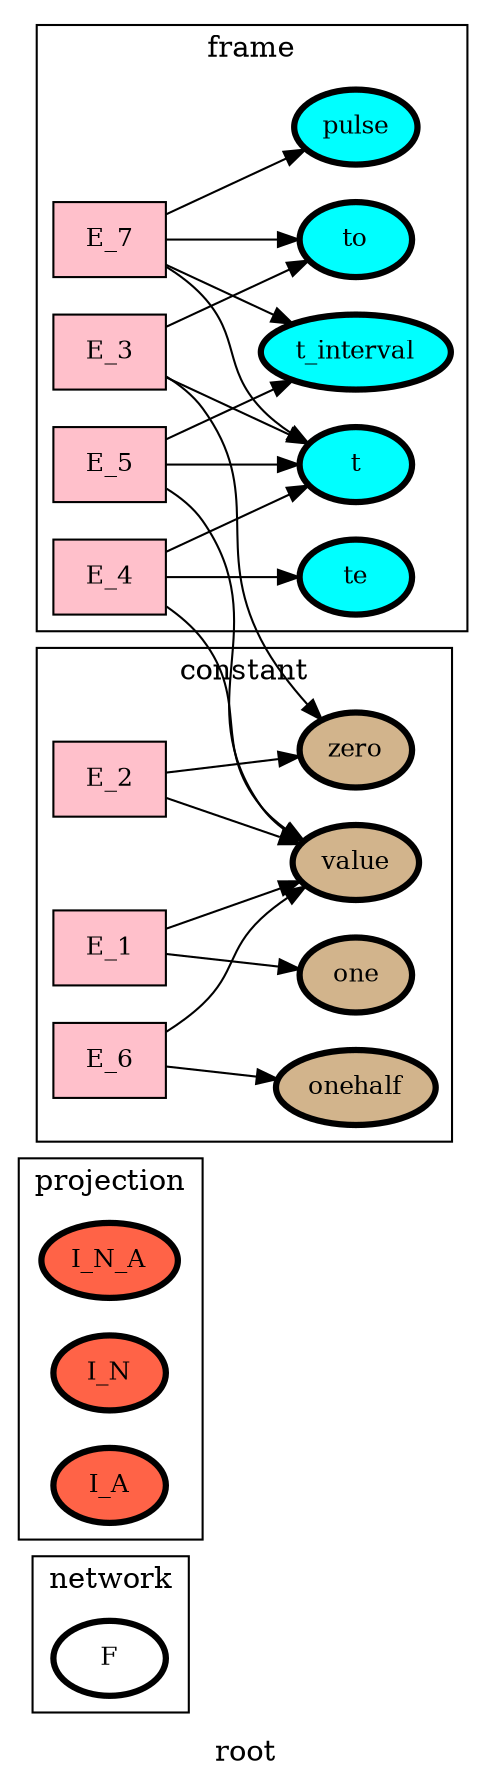 digraph root {
label=root;
rankdir=LR;
subgraph cluster_root___network {
label=network;
rankdir=LR;
V_10 [fillcolor=white, fontsize=12, label=F, penwidth=3, style=filled];
}

subgraph cluster_root___projection {
label=projection;
rankdir=LR;
V_48 [fillcolor=tomato, fontsize=12, label=I_N_A, penwidth=3, style=filled];
V_96 [fillcolor=tomato, fontsize=12, label=I_N, penwidth=3, style=filled];
V_97 [fillcolor=tomato, fontsize=12, label=I_A, penwidth=3, style=filled];
}

E_3 -> V_3  [splines=ortho];
E_3 -> V_4  [splines=ortho];
E_4 -> V_1  [splines=ortho];
E_4 -> V_4  [splines=ortho];
E_5 -> V_1  [splines=ortho];
E_5 -> V_4  [splines=ortho];
E_7 -> V_4  [splines=ortho];
E_7 -> V_5  [splines=ortho];
E_7 -> V_7  [splines=ortho];
subgraph cluster_root___frame {
label=frame;
rankdir=LR;
V_4 [fillcolor=cyan, fontsize=12, label=t, penwidth=3, style=filled];
V_5 [fillcolor=cyan, fontsize=12, label=to, penwidth=3, style=filled];
V_6 [fillcolor=cyan, fontsize=12, label=te, penwidth=3, style=filled];
V_7 [fillcolor=cyan, fontsize=12, label=t_interval, penwidth=3, style=filled];
V_9 [fillcolor=cyan, fontsize=12, label=pulse, penwidth=3, style=filled];
E_3 [fillcolor=pink, fontsize=12, shape=box, style=filled];
E_3 -> V_5  [splines=ortho];
E_4 [fillcolor=pink, fontsize=12, shape=box, style=filled];
E_4 -> V_6  [splines=ortho];
E_5 [fillcolor=pink, fontsize=12, shape=box, style=filled];
E_5 -> V_7  [splines=ortho];
E_7 [fillcolor=pink, fontsize=12, shape=box, style=filled];
E_7 -> V_9  [splines=ortho];
}

subgraph cluster_root___state {
label=state;
rankdir=LR;
}

E_1 -> V_1  [splines=ortho];
E_2 -> V_1  [splines=ortho];
E_6 -> V_1  [splines=ortho];
subgraph cluster_root___constant {
label=constant;
rankdir=LR;
V_1 [fillcolor=tan, fontsize=12, label=value, penwidth=3, style=filled];
V_2 [fillcolor=tan, fontsize=12, label=one, penwidth=3, style=filled];
V_3 [fillcolor=tan, fontsize=12, label=zero, penwidth=3, style=filled];
V_8 [fillcolor=tan, fontsize=12, label=onehalf, penwidth=3, style=filled];
E_1 [fillcolor=pink, fontsize=12, shape=box, style=filled];
E_1 -> V_2  [splines=ortho];
E_2 [fillcolor=pink, fontsize=12, shape=box, style=filled];
E_2 -> V_3  [splines=ortho];
E_6 [fillcolor=pink, fontsize=12, shape=box, style=filled];
E_6 -> V_8  [splines=ortho];
}

}

